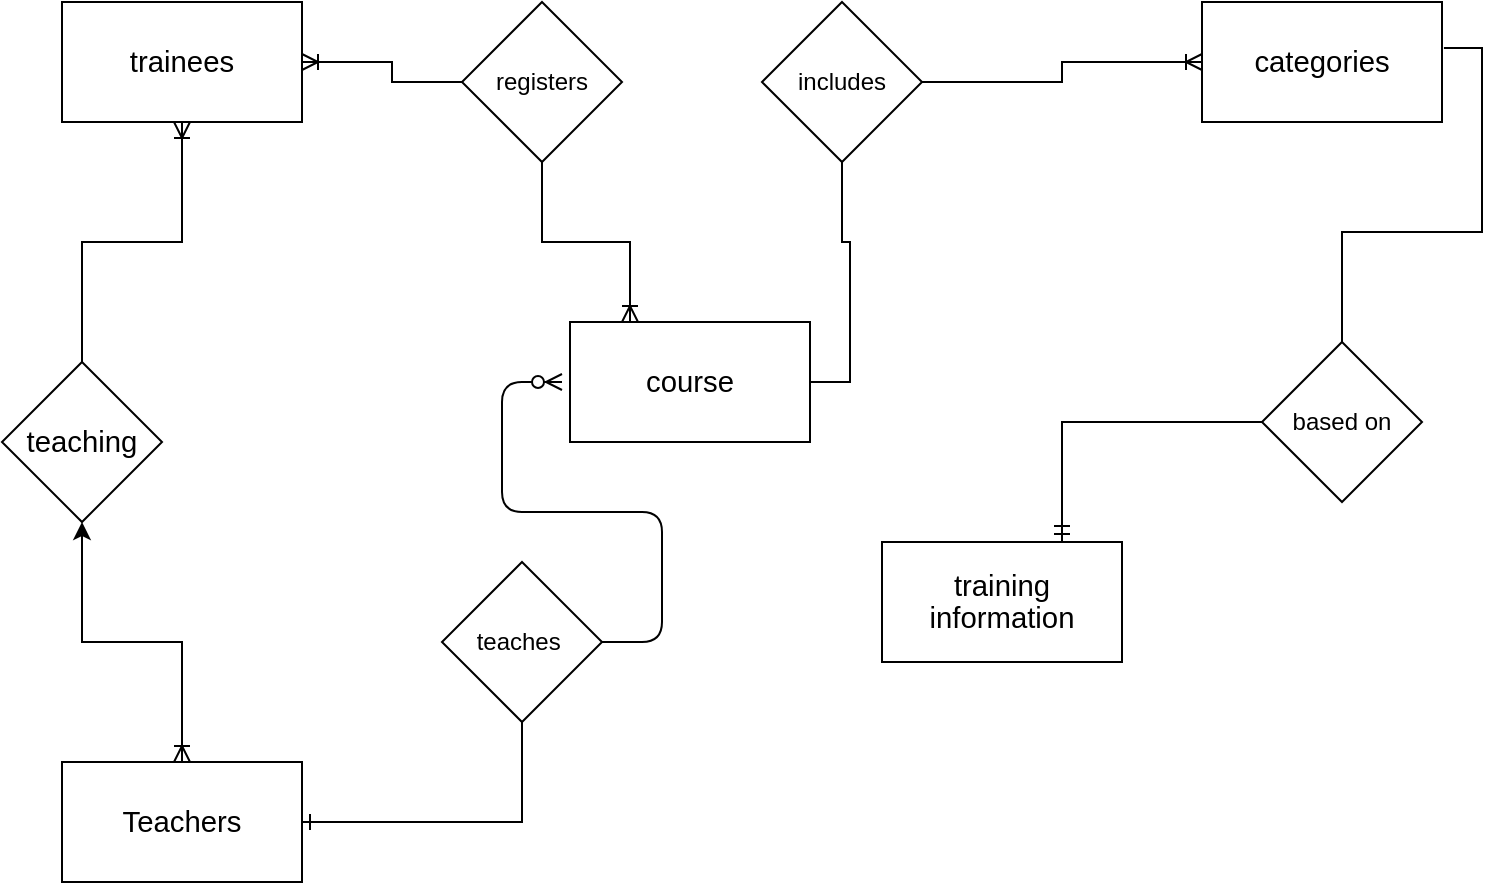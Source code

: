 <mxfile version="13.10.4" type="github">
  <diagram id="dLRuijo1h4lTfzTn_HyQ" name="Page-1">
    <mxGraphModel dx="1021" dy="529" grid="1" gridSize="10" guides="1" tooltips="1" connect="1" arrows="1" fold="1" page="1" pageScale="1" pageWidth="827" pageHeight="1169" math="0" shadow="0">
      <root>
        <mxCell id="0" />
        <mxCell id="1" parent="0" />
        <mxCell id="CfXr2gRNgboXZwhCLkDg-1" value="&lt;span style=&quot;font-size: 11pt ; line-height: 107% ; font-family: &amp;#34;calibri&amp;#34; , sans-serif&quot;&gt;trainees&lt;/span&gt;&lt;span style=&quot;font-size: 11.0pt ; line-height: 107% ; font-family: &amp;#34;calibri&amp;#34; , sans-serif&quot;&gt;&lt;/span&gt;" style="rounded=0;whiteSpace=wrap;html=1;" parent="1" vertex="1">
          <mxGeometry x="40" y="20" width="120" height="60" as="geometry" />
        </mxCell>
        <mxCell id="CfXr2gRNgboXZwhCLkDg-40" style="edgeStyle=orthogonalEdgeStyle;rounded=0;orthogonalLoop=1;jettySize=auto;html=1;entryX=0.5;entryY=1;entryDx=0;entryDy=0;endArrow=none;endFill=0;startArrow=ERone;startFill=0;" parent="1" source="CfXr2gRNgboXZwhCLkDg-2" target="CfXr2gRNgboXZwhCLkDg-32" edge="1">
          <mxGeometry relative="1" as="geometry" />
        </mxCell>
        <mxCell id="CfXr2gRNgboXZwhCLkDg-2" value="&lt;span style=&quot;font-size: 11pt ; line-height: 107% ; font-family: &amp;#34;calibri&amp;#34; , sans-serif ; background-color: rgb(255 , 255 , 255)&quot;&gt;Teachers&lt;/span&gt;" style="rounded=0;whiteSpace=wrap;html=1;" parent="1" vertex="1">
          <mxGeometry x="40" y="400" width="120" height="60" as="geometry" />
        </mxCell>
        <mxCell id="CfXr2gRNgboXZwhCLkDg-3" value="&lt;span style=&quot;font-size: 11pt ; line-height: 107% ; font-family: &amp;#34;calibri&amp;#34; , sans-serif ; background-color: rgb(255 , 255 , 255)&quot;&gt;course&lt;/span&gt;&lt;span style=&quot;font-size: 11.0pt ; line-height: 107% ; font-family: &amp;#34;calibri&amp;#34; , sans-serif&quot;&gt;&lt;/span&gt;" style="whiteSpace=wrap;html=1;" parent="1" vertex="1">
          <mxGeometry x="294" y="180" width="120" height="60" as="geometry" />
        </mxCell>
        <mxCell id="CfXr2gRNgboXZwhCLkDg-19" value="&lt;span style=&quot;font-size: 11pt ; line-height: 107% ; font-family: &amp;#34;calibri&amp;#34; , sans-serif ; background-color: rgb(255 , 255 , 255)&quot;&gt;training information&lt;/span&gt;" style="whiteSpace=wrap;html=1;" parent="1" vertex="1">
          <mxGeometry x="450" y="290" width="120" height="60" as="geometry" />
        </mxCell>
        <mxCell id="CfXr2gRNgboXZwhCLkDg-35" style="edgeStyle=orthogonalEdgeStyle;rounded=0;orthogonalLoop=1;jettySize=auto;html=1;entryX=0.5;entryY=0;entryDx=0;entryDy=0;endArrow=ERoneToMany;endFill=0;startArrow=classic;startFill=1;" parent="1" source="CfXr2gRNgboXZwhCLkDg-20" target="CfXr2gRNgboXZwhCLkDg-2" edge="1">
          <mxGeometry relative="1" as="geometry" />
        </mxCell>
        <mxCell id="CfXr2gRNgboXZwhCLkDg-36" style="edgeStyle=orthogonalEdgeStyle;rounded=0;orthogonalLoop=1;jettySize=auto;html=1;endArrow=ERoneToMany;endFill=0;startArrow=none;startFill=0;" parent="1" source="CfXr2gRNgboXZwhCLkDg-20" target="CfXr2gRNgboXZwhCLkDg-1" edge="1">
          <mxGeometry relative="1" as="geometry" />
        </mxCell>
        <mxCell id="CfXr2gRNgboXZwhCLkDg-20" value="&lt;span style=&quot;font-size: 11.0pt ; line-height: 107% ; font-family: &amp;#34;calibri&amp;#34; , sans-serif&quot;&gt;teaching&lt;/span&gt;" style="rhombus;whiteSpace=wrap;html=1;" parent="1" vertex="1">
          <mxGeometry x="10" y="200" width="80" height="80" as="geometry" />
        </mxCell>
        <mxCell id="CfXr2gRNgboXZwhCLkDg-22" value="&lt;span style=&quot;font-size: 11.0pt ; line-height: 107% ; font-family: &amp;#34;calibri&amp;#34; , sans-serif&quot;&gt;categories&lt;/span&gt;" style="rounded=0;whiteSpace=wrap;html=1;" parent="1" vertex="1">
          <mxGeometry x="610" y="20" width="120" height="60" as="geometry" />
        </mxCell>
        <mxCell id="CfXr2gRNgboXZwhCLkDg-45" style="edgeStyle=orthogonalEdgeStyle;rounded=0;orthogonalLoop=1;jettySize=auto;html=1;entryX=1;entryY=0.5;entryDx=0;entryDy=0;endArrow=none;endFill=0;" parent="1" source="CfXr2gRNgboXZwhCLkDg-27" target="CfXr2gRNgboXZwhCLkDg-3" edge="1">
          <mxGeometry relative="1" as="geometry" />
        </mxCell>
        <mxCell id="CfXr2gRNgboXZwhCLkDg-46" style="edgeStyle=orthogonalEdgeStyle;rounded=0;orthogonalLoop=1;jettySize=auto;html=1;endArrow=ERoneToMany;endFill=0;" parent="1" source="CfXr2gRNgboXZwhCLkDg-27" target="CfXr2gRNgboXZwhCLkDg-22" edge="1">
          <mxGeometry relative="1" as="geometry" />
        </mxCell>
        <mxCell id="CfXr2gRNgboXZwhCLkDg-27" value="includes" style="rhombus;whiteSpace=wrap;html=1;" parent="1" vertex="1">
          <mxGeometry x="390" y="20" width="80" height="80" as="geometry" />
        </mxCell>
        <mxCell id="CfXr2gRNgboXZwhCLkDg-49" style="edgeStyle=orthogonalEdgeStyle;rounded=0;orthogonalLoop=1;jettySize=auto;html=1;entryX=1.008;entryY=0.383;entryDx=0;entryDy=0;endArrow=none;endFill=0;entryPerimeter=0;" parent="1" source="CfXr2gRNgboXZwhCLkDg-30" target="CfXr2gRNgboXZwhCLkDg-22" edge="1">
          <mxGeometry relative="1" as="geometry">
            <mxPoint x="720" y="300" as="targetPoint" />
          </mxGeometry>
        </mxCell>
        <mxCell id="CfXr2gRNgboXZwhCLkDg-50" style="edgeStyle=orthogonalEdgeStyle;rounded=0;orthogonalLoop=1;jettySize=auto;html=1;entryX=0.75;entryY=0;entryDx=0;entryDy=0;endArrow=ERmandOne;endFill=0;" parent="1" source="CfXr2gRNgboXZwhCLkDg-30" target="CfXr2gRNgboXZwhCLkDg-19" edge="1">
          <mxGeometry relative="1" as="geometry" />
        </mxCell>
        <mxCell id="CfXr2gRNgboXZwhCLkDg-30" value="based on" style="rhombus;whiteSpace=wrap;html=1;" parent="1" vertex="1">
          <mxGeometry x="640" y="190" width="80" height="80" as="geometry" />
        </mxCell>
        <mxCell id="CfXr2gRNgboXZwhCLkDg-43" style="edgeStyle=orthogonalEdgeStyle;rounded=0;orthogonalLoop=1;jettySize=auto;html=1;endArrow=ERoneToMany;endFill=0;" parent="1" source="CfXr2gRNgboXZwhCLkDg-31" edge="1">
          <mxGeometry relative="1" as="geometry">
            <mxPoint x="160" y="50" as="targetPoint" />
            <Array as="points">
              <mxPoint x="205" y="60" />
              <mxPoint x="205" y="50" />
            </Array>
          </mxGeometry>
        </mxCell>
        <mxCell id="CfXr2gRNgboXZwhCLkDg-44" style="edgeStyle=orthogonalEdgeStyle;rounded=0;orthogonalLoop=1;jettySize=auto;html=1;entryX=0.25;entryY=0;entryDx=0;entryDy=0;endArrow=ERoneToMany;endFill=0;" parent="1" source="CfXr2gRNgboXZwhCLkDg-31" target="CfXr2gRNgboXZwhCLkDg-3" edge="1">
          <mxGeometry relative="1" as="geometry" />
        </mxCell>
        <mxCell id="CfXr2gRNgboXZwhCLkDg-31" value="registers" style="rhombus;whiteSpace=wrap;html=1;" parent="1" vertex="1">
          <mxGeometry x="240" y="20" width="80" height="80" as="geometry" />
        </mxCell>
        <mxCell id="CfXr2gRNgboXZwhCLkDg-32" value="teaches&amp;nbsp;" style="rhombus;whiteSpace=wrap;html=1;" parent="1" vertex="1">
          <mxGeometry x="230" y="300" width="80" height="80" as="geometry" />
        </mxCell>
        <mxCell id="CfXr2gRNgboXZwhCLkDg-52" value="" style="edgeStyle=entityRelationEdgeStyle;fontSize=12;html=1;endArrow=ERzeroToMany;endFill=1;" parent="1" edge="1">
          <mxGeometry width="100" height="100" relative="1" as="geometry">
            <mxPoint x="310" y="340" as="sourcePoint" />
            <mxPoint x="290" y="210" as="targetPoint" />
          </mxGeometry>
        </mxCell>
      </root>
    </mxGraphModel>
  </diagram>
</mxfile>

